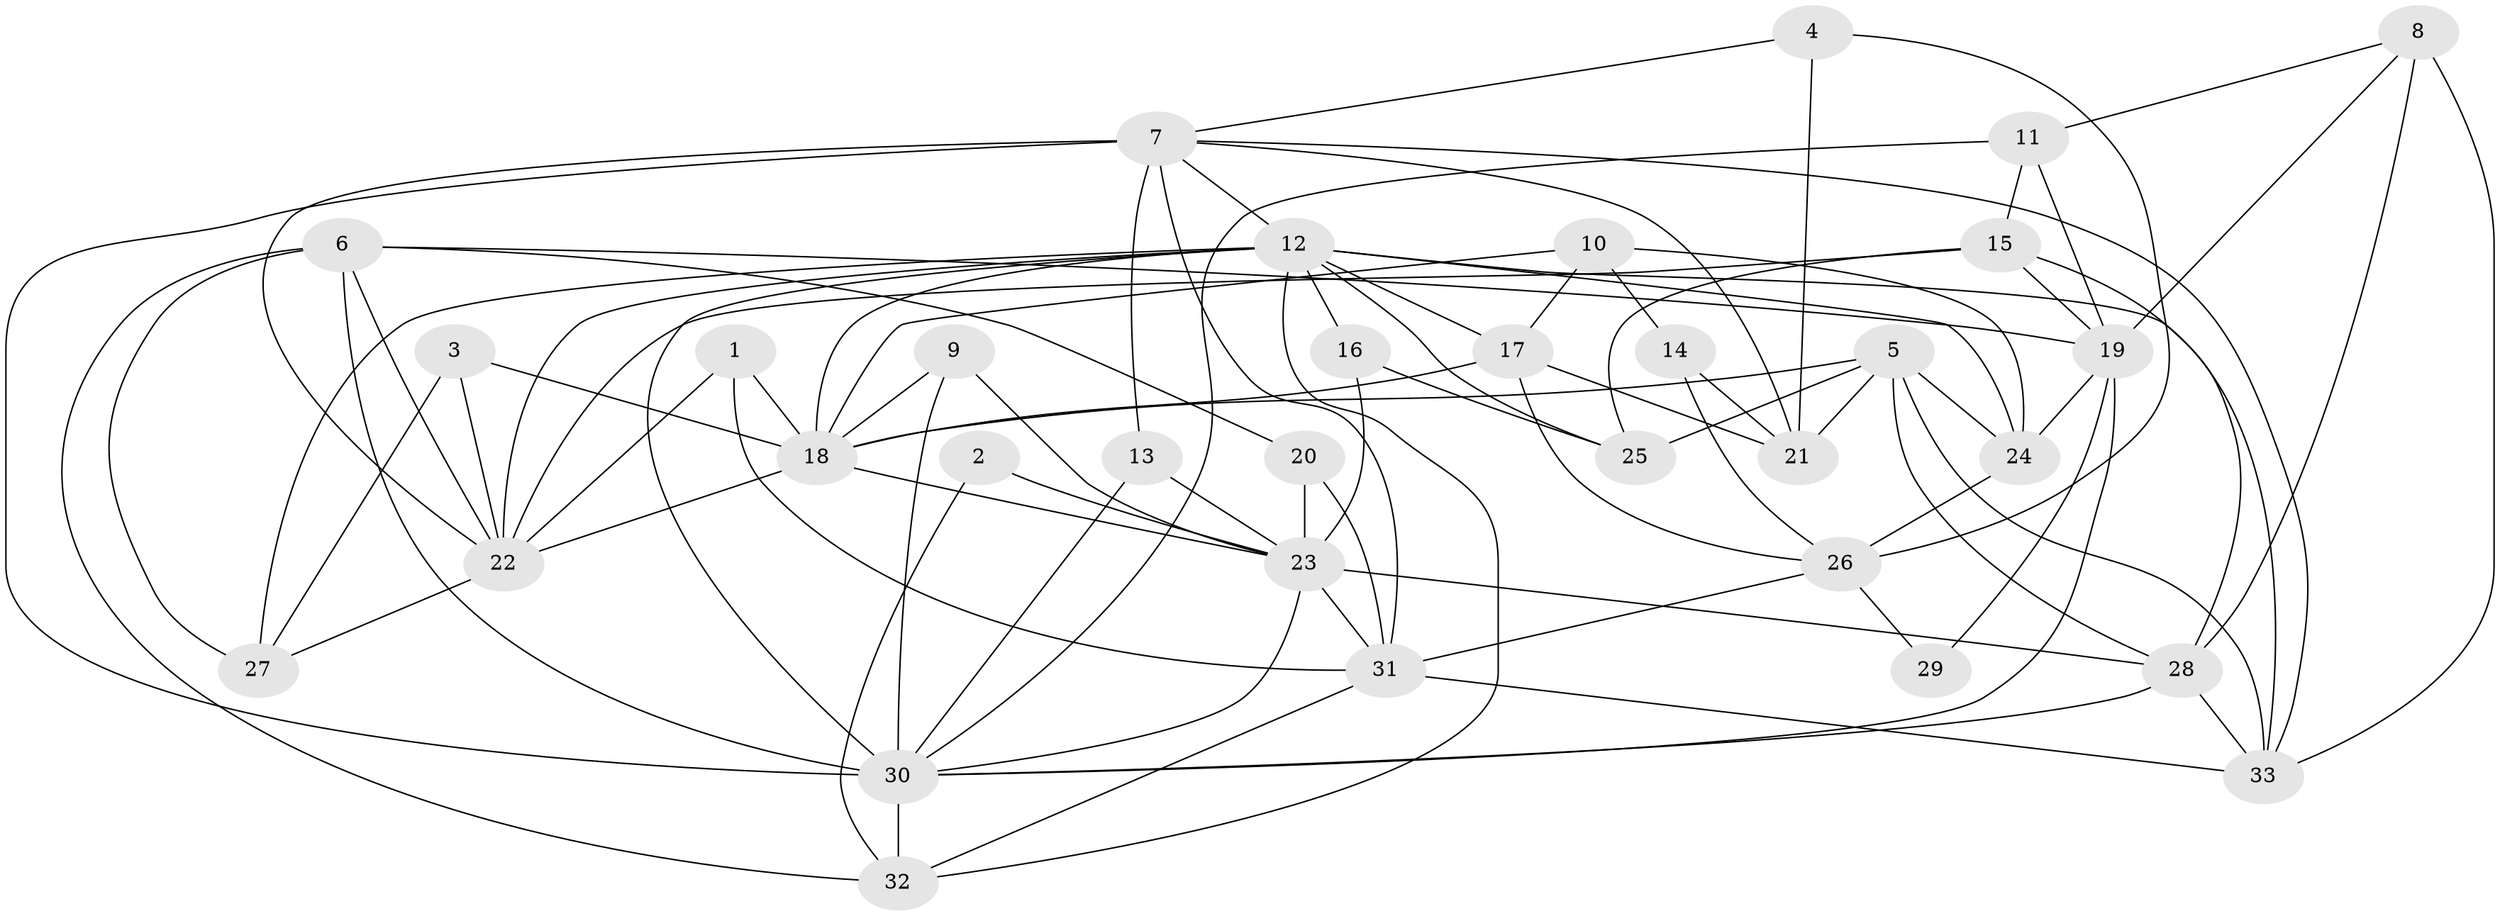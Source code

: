 // original degree distribution, {4: 0.23076923076923078, 3: 0.3384615384615385, 2: 0.1076923076923077, 5: 0.2, 6: 0.06153846153846154, 8: 0.046153846153846156, 7: 0.015384615384615385}
// Generated by graph-tools (version 1.1) at 2025/50/03/09/25 03:50:03]
// undirected, 33 vertices, 86 edges
graph export_dot {
graph [start="1"]
  node [color=gray90,style=filled];
  1;
  2;
  3;
  4;
  5;
  6;
  7;
  8;
  9;
  10;
  11;
  12;
  13;
  14;
  15;
  16;
  17;
  18;
  19;
  20;
  21;
  22;
  23;
  24;
  25;
  26;
  27;
  28;
  29;
  30;
  31;
  32;
  33;
  1 -- 18 [weight=1.0];
  1 -- 22 [weight=1.0];
  1 -- 31 [weight=1.0];
  2 -- 23 [weight=1.0];
  2 -- 32 [weight=1.0];
  3 -- 18 [weight=1.0];
  3 -- 22 [weight=1.0];
  3 -- 27 [weight=1.0];
  4 -- 7 [weight=1.0];
  4 -- 21 [weight=1.0];
  4 -- 26 [weight=1.0];
  5 -- 18 [weight=1.0];
  5 -- 21 [weight=1.0];
  5 -- 24 [weight=1.0];
  5 -- 25 [weight=1.0];
  5 -- 28 [weight=1.0];
  5 -- 33 [weight=1.0];
  6 -- 19 [weight=1.0];
  6 -- 20 [weight=1.0];
  6 -- 22 [weight=1.0];
  6 -- 27 [weight=1.0];
  6 -- 30 [weight=1.0];
  6 -- 32 [weight=1.0];
  7 -- 12 [weight=1.0];
  7 -- 13 [weight=1.0];
  7 -- 21 [weight=1.0];
  7 -- 22 [weight=1.0];
  7 -- 30 [weight=2.0];
  7 -- 31 [weight=1.0];
  7 -- 33 [weight=1.0];
  8 -- 11 [weight=1.0];
  8 -- 19 [weight=1.0];
  8 -- 28 [weight=2.0];
  8 -- 33 [weight=1.0];
  9 -- 18 [weight=1.0];
  9 -- 23 [weight=1.0];
  9 -- 30 [weight=2.0];
  10 -- 14 [weight=1.0];
  10 -- 17 [weight=1.0];
  10 -- 18 [weight=1.0];
  10 -- 24 [weight=1.0];
  11 -- 15 [weight=1.0];
  11 -- 19 [weight=1.0];
  11 -- 30 [weight=1.0];
  12 -- 16 [weight=1.0];
  12 -- 17 [weight=1.0];
  12 -- 18 [weight=1.0];
  12 -- 22 [weight=1.0];
  12 -- 24 [weight=1.0];
  12 -- 25 [weight=1.0];
  12 -- 27 [weight=1.0];
  12 -- 30 [weight=1.0];
  12 -- 32 [weight=1.0];
  12 -- 33 [weight=1.0];
  13 -- 23 [weight=1.0];
  13 -- 30 [weight=1.0];
  14 -- 21 [weight=1.0];
  14 -- 26 [weight=1.0];
  15 -- 19 [weight=1.0];
  15 -- 22 [weight=1.0];
  15 -- 25 [weight=1.0];
  15 -- 28 [weight=1.0];
  16 -- 23 [weight=1.0];
  16 -- 25 [weight=1.0];
  17 -- 18 [weight=1.0];
  17 -- 21 [weight=1.0];
  17 -- 26 [weight=1.0];
  18 -- 22 [weight=1.0];
  18 -- 23 [weight=1.0];
  19 -- 24 [weight=1.0];
  19 -- 29 [weight=1.0];
  19 -- 30 [weight=1.0];
  20 -- 23 [weight=1.0];
  20 -- 31 [weight=1.0];
  22 -- 27 [weight=1.0];
  23 -- 28 [weight=1.0];
  23 -- 30 [weight=1.0];
  23 -- 31 [weight=1.0];
  24 -- 26 [weight=1.0];
  26 -- 29 [weight=1.0];
  26 -- 31 [weight=1.0];
  28 -- 30 [weight=1.0];
  28 -- 33 [weight=2.0];
  30 -- 32 [weight=1.0];
  31 -- 32 [weight=1.0];
  31 -- 33 [weight=1.0];
}

